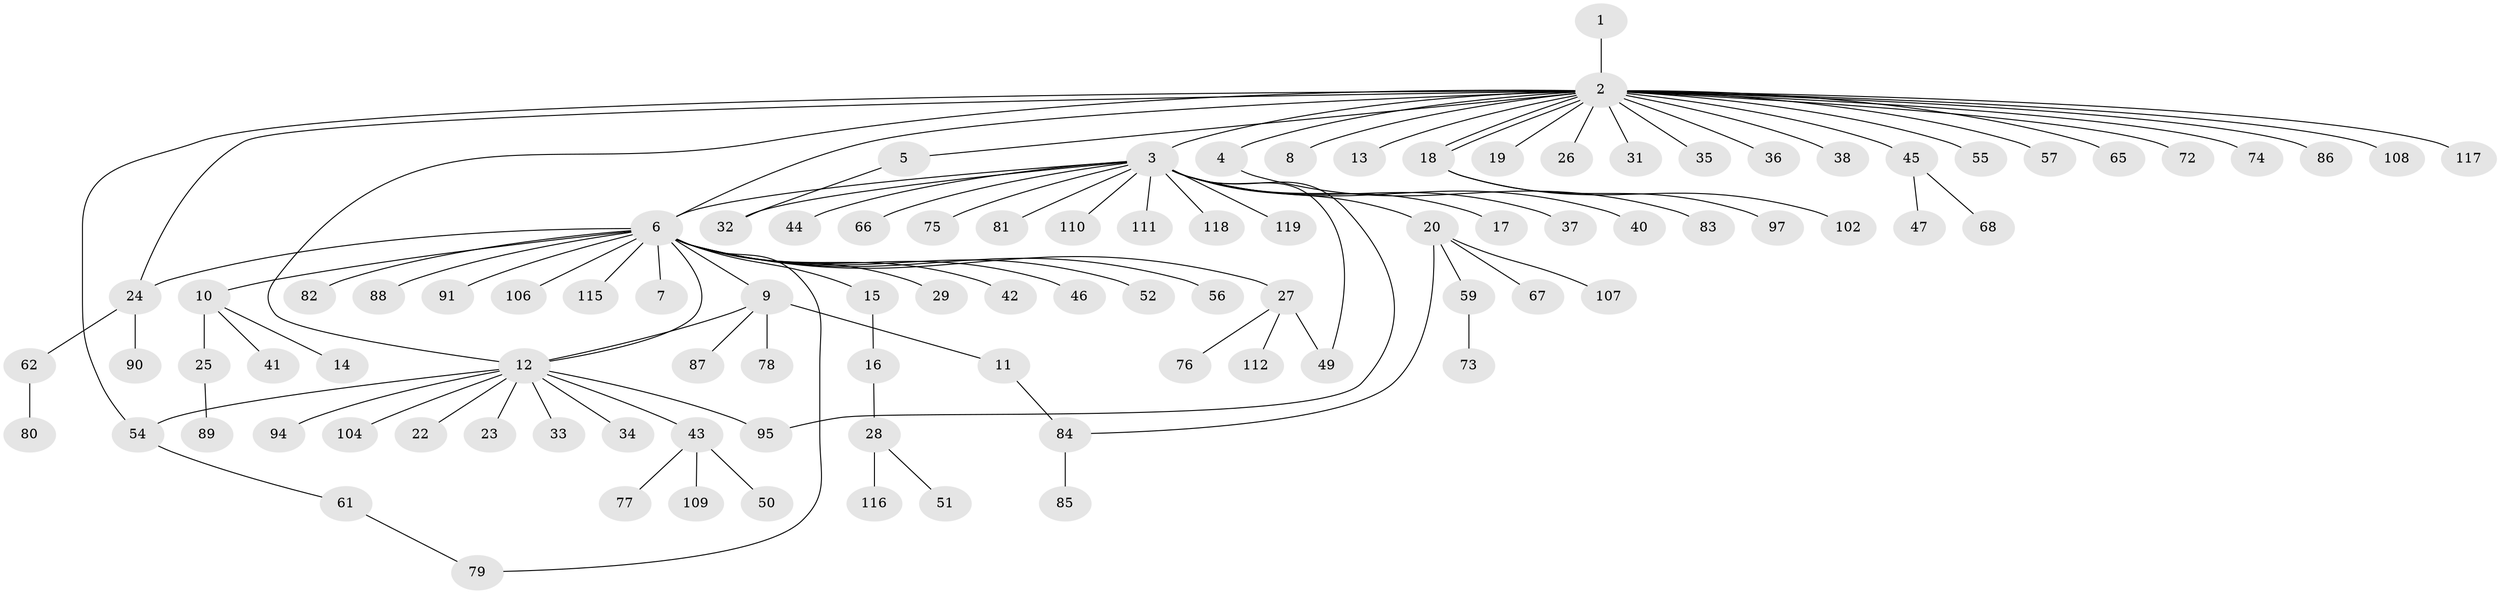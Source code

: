 // Generated by graph-tools (version 1.1) at 2025/51/02/27/25 19:51:54]
// undirected, 96 vertices, 106 edges
graph export_dot {
graph [start="1"]
  node [color=gray90,style=filled];
  1 [super="+92"];
  2 [super="+30"];
  3 [super="+98"];
  4;
  5;
  6 [super="+39"];
  7;
  8;
  9 [super="+63"];
  10 [super="+21"];
  11 [super="+105"];
  12 [super="+71"];
  13;
  14;
  15;
  16;
  17;
  18 [super="+48"];
  19;
  20 [super="+99"];
  22;
  23;
  24;
  25;
  26;
  27 [super="+96"];
  28 [super="+70"];
  29;
  31;
  32 [super="+58"];
  33;
  34;
  35;
  36;
  37;
  38;
  40;
  41;
  42;
  43 [super="+100"];
  44;
  45 [super="+53"];
  46;
  47 [super="+114"];
  49 [super="+60"];
  50;
  51;
  52 [super="+120"];
  54;
  55;
  56;
  57;
  59;
  61 [super="+64"];
  62;
  65 [super="+69"];
  66;
  67 [super="+101"];
  68 [super="+113"];
  72;
  73;
  74;
  75;
  76 [super="+103"];
  77;
  78;
  79;
  80;
  81;
  82;
  83;
  84 [super="+93"];
  85;
  86;
  87;
  88;
  89;
  90;
  91;
  94;
  95;
  97;
  102;
  104;
  106;
  107;
  108;
  109;
  110;
  111;
  112;
  115;
  116;
  117;
  118;
  119;
  1 -- 2;
  2 -- 3;
  2 -- 4;
  2 -- 5;
  2 -- 6;
  2 -- 8;
  2 -- 12;
  2 -- 13;
  2 -- 18;
  2 -- 18;
  2 -- 19;
  2 -- 24;
  2 -- 26;
  2 -- 31;
  2 -- 35;
  2 -- 36;
  2 -- 38;
  2 -- 45;
  2 -- 54;
  2 -- 55;
  2 -- 57;
  2 -- 72;
  2 -- 74;
  2 -- 86;
  2 -- 108;
  2 -- 117;
  2 -- 65;
  3 -- 6;
  3 -- 17;
  3 -- 20;
  3 -- 32;
  3 -- 37;
  3 -- 40;
  3 -- 44;
  3 -- 49;
  3 -- 66;
  3 -- 75;
  3 -- 81;
  3 -- 95;
  3 -- 110;
  3 -- 111;
  3 -- 118;
  3 -- 119;
  4 -- 83;
  5 -- 32;
  6 -- 7;
  6 -- 9;
  6 -- 10;
  6 -- 15;
  6 -- 24;
  6 -- 27;
  6 -- 29;
  6 -- 42;
  6 -- 46;
  6 -- 52;
  6 -- 56;
  6 -- 79;
  6 -- 82;
  6 -- 88;
  6 -- 106;
  6 -- 12;
  6 -- 91;
  6 -- 115;
  9 -- 11;
  9 -- 78;
  9 -- 12;
  9 -- 87;
  10 -- 14;
  10 -- 25;
  10 -- 41;
  11 -- 84;
  12 -- 22;
  12 -- 23;
  12 -- 33;
  12 -- 34;
  12 -- 43;
  12 -- 94;
  12 -- 104;
  12 -- 54;
  12 -- 95;
  15 -- 16;
  16 -- 28;
  18 -- 97;
  18 -- 102;
  20 -- 59;
  20 -- 67;
  20 -- 84;
  20 -- 107;
  24 -- 62;
  24 -- 90;
  25 -- 89;
  27 -- 49;
  27 -- 76;
  27 -- 112;
  28 -- 51;
  28 -- 116;
  43 -- 50;
  43 -- 77;
  43 -- 109;
  45 -- 47;
  45 -- 68;
  54 -- 61;
  59 -- 73;
  61 -- 79;
  62 -- 80;
  84 -- 85;
}
